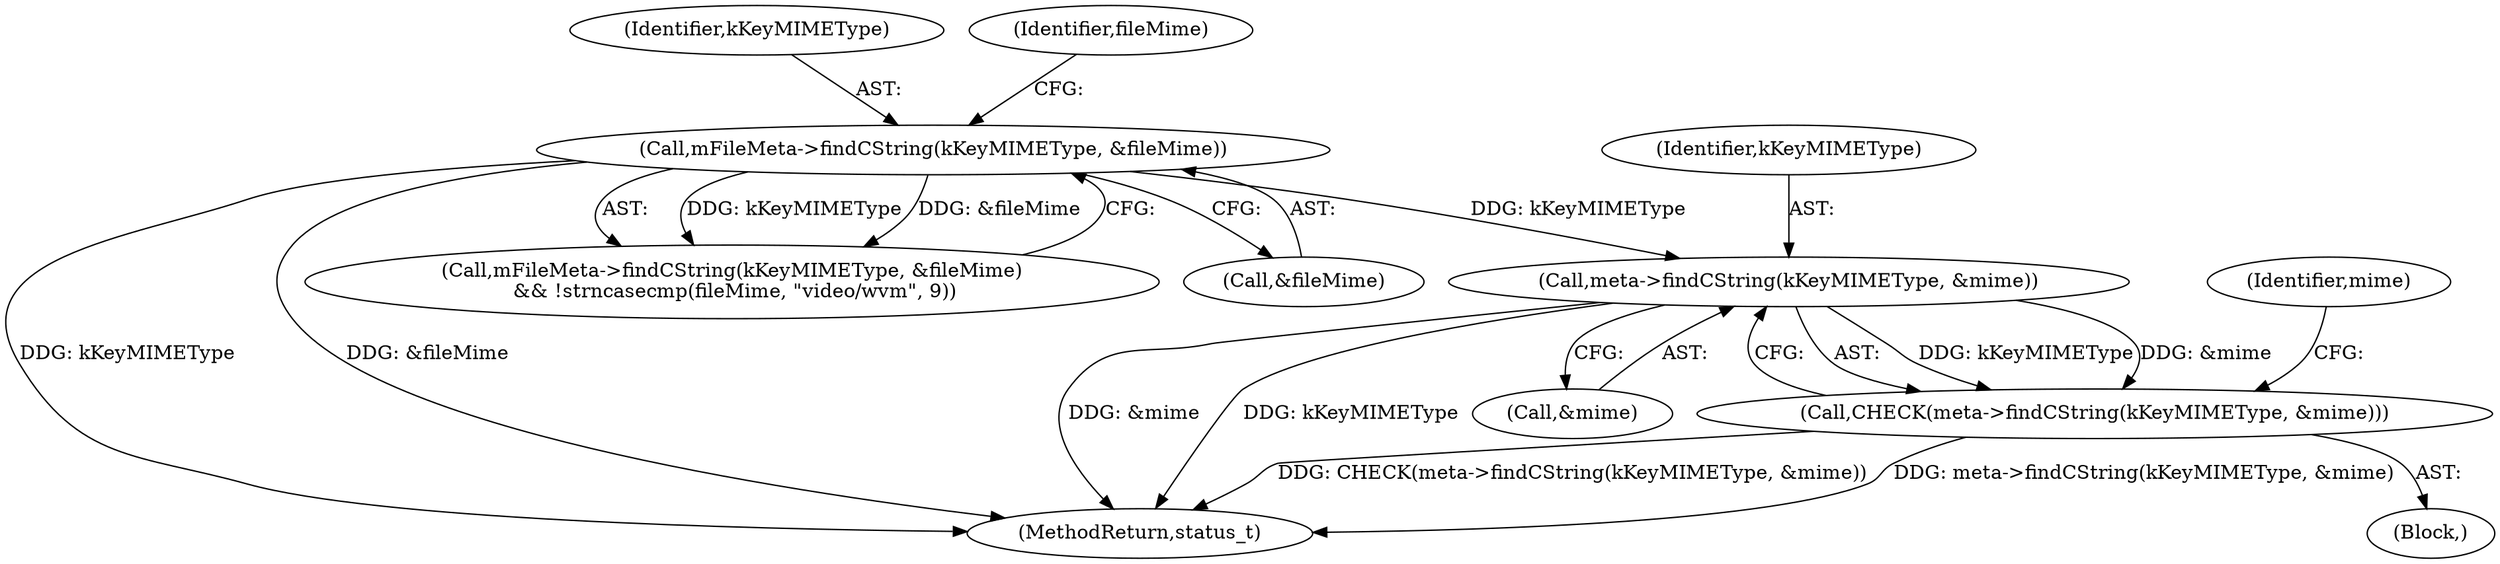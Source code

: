 digraph "0_Android_f81038006b4c59a5a148dcad887371206033c28f@pointer" {
"1000287" [label="(Call,meta->findCString(kKeyMIMEType, &mime))"];
"1000230" [label="(Call,mFileMeta->findCString(kKeyMIMEType, &fileMime))"];
"1000286" [label="(Call,CHECK(meta->findCString(kKeyMIMEType, &mime)))"];
"1000230" [label="(Call,mFileMeta->findCString(kKeyMIMEType, &fileMime))"];
"1000434" [label="(MethodReturn,status_t)"];
"1000268" [label="(Block,)"];
"1000229" [label="(Call,mFileMeta->findCString(kKeyMIMEType, &fileMime)\n && !strncasecmp(fileMime, \"video/wvm\", 9))"];
"1000288" [label="(Identifier,kKeyMIMEType)"];
"1000231" [label="(Identifier,kKeyMIMEType)"];
"1000287" [label="(Call,meta->findCString(kKeyMIMEType, &mime))"];
"1000286" [label="(Call,CHECK(meta->findCString(kKeyMIMEType, &mime)))"];
"1000236" [label="(Identifier,fileMime)"];
"1000232" [label="(Call,&fileMime)"];
"1000294" [label="(Identifier,mime)"];
"1000289" [label="(Call,&mime)"];
"1000287" -> "1000286"  [label="AST: "];
"1000287" -> "1000289"  [label="CFG: "];
"1000288" -> "1000287"  [label="AST: "];
"1000289" -> "1000287"  [label="AST: "];
"1000286" -> "1000287"  [label="CFG: "];
"1000287" -> "1000434"  [label="DDG: &mime"];
"1000287" -> "1000434"  [label="DDG: kKeyMIMEType"];
"1000287" -> "1000286"  [label="DDG: kKeyMIMEType"];
"1000287" -> "1000286"  [label="DDG: &mime"];
"1000230" -> "1000287"  [label="DDG: kKeyMIMEType"];
"1000230" -> "1000229"  [label="AST: "];
"1000230" -> "1000232"  [label="CFG: "];
"1000231" -> "1000230"  [label="AST: "];
"1000232" -> "1000230"  [label="AST: "];
"1000236" -> "1000230"  [label="CFG: "];
"1000229" -> "1000230"  [label="CFG: "];
"1000230" -> "1000434"  [label="DDG: kKeyMIMEType"];
"1000230" -> "1000434"  [label="DDG: &fileMime"];
"1000230" -> "1000229"  [label="DDG: kKeyMIMEType"];
"1000230" -> "1000229"  [label="DDG: &fileMime"];
"1000286" -> "1000268"  [label="AST: "];
"1000294" -> "1000286"  [label="CFG: "];
"1000286" -> "1000434"  [label="DDG: CHECK(meta->findCString(kKeyMIMEType, &mime))"];
"1000286" -> "1000434"  [label="DDG: meta->findCString(kKeyMIMEType, &mime)"];
}
